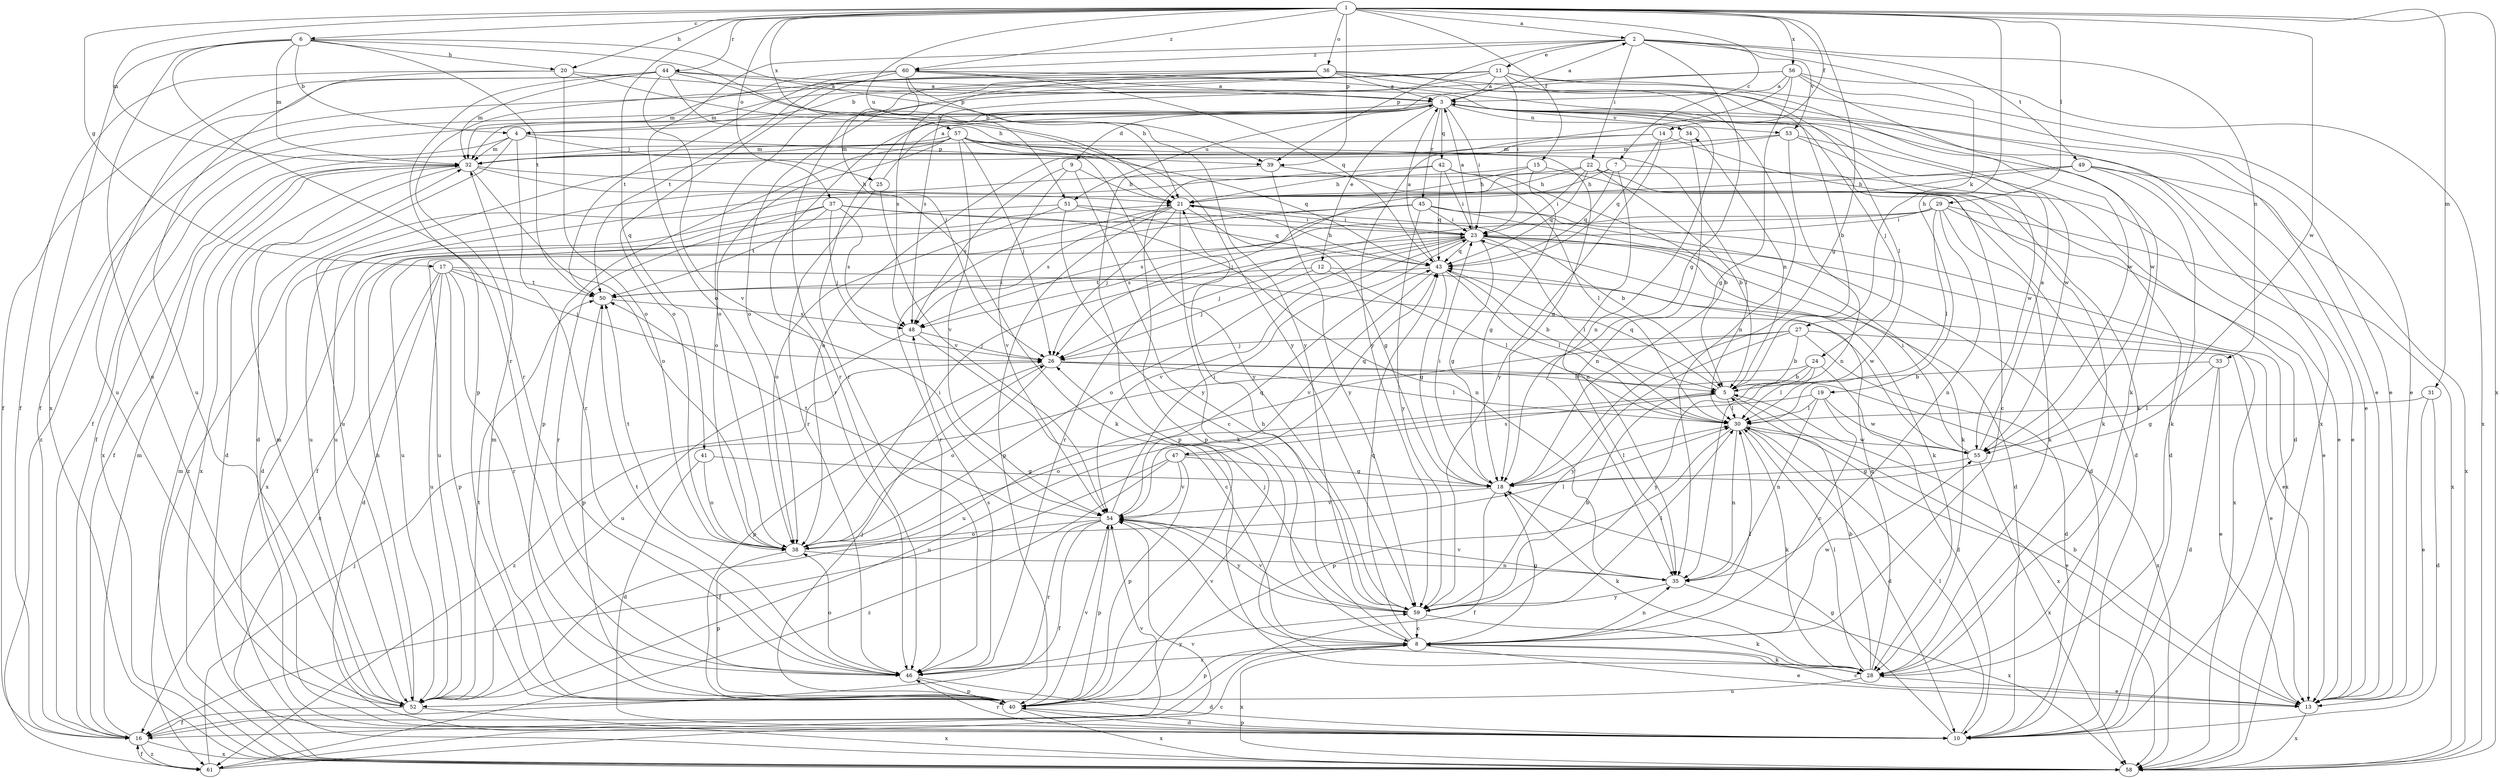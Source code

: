 strict digraph  {
	1 -> 2 [label=a];
	3 -> 2 [label=a];
	11 -> 3 [label=a];
	20 -> 3 [label=a];
	23 -> 3 [label=a];
	25 -> 3 [label=a];
	36 -> 3 [label=a];
	43 -> 3 [label=a];
	44 -> 3 [label=a];
	55 -> 3 [label=a];
	56 -> 3 [label=a];
	60 -> 3 [label=a];
	3 -> 4 [label=b];
	6 -> 4 [label=b];
	11 -> 4 [label=b];
	13 -> 5 [label=b];
	21 -> 5 [label=b];
	22 -> 5 [label=b];
	24 -> 5 [label=b];
	26 -> 5 [label=b];
	27 -> 5 [label=b];
	28 -> 5 [label=b];
	33 -> 5 [label=b];
	36 -> 5 [label=b];
	42 -> 5 [label=b];
	43 -> 5 [label=b];
	59 -> 5 [label=b];
	1 -> 6 [label=c];
	1 -> 7 [label=c];
	13 -> 8 [label=c];
	15 -> 8 [label=c];
	19 -> 8 [label=c];
	48 -> 8 [label=c];
	51 -> 8 [label=c];
	59 -> 8 [label=c];
	61 -> 8 [label=c];
	3 -> 9 [label=d];
	4 -> 10 [label=d];
	17 -> 10 [label=d];
	22 -> 10 [label=d];
	23 -> 10 [label=d];
	24 -> 10 [label=d];
	27 -> 10 [label=d];
	30 -> 10 [label=d];
	31 -> 10 [label=d];
	32 -> 10 [label=d];
	33 -> 10 [label=d];
	37 -> 10 [label=d];
	39 -> 10 [label=d];
	40 -> 10 [label=d];
	41 -> 10 [label=d];
	45 -> 10 [label=d];
	46 -> 10 [label=d];
	53 -> 10 [label=d];
	2 -> 11 [label=e];
	3 -> 12 [label=e];
	3 -> 13 [label=e];
	7 -> 13 [label=e];
	8 -> 13 [label=e];
	11 -> 13 [label=e];
	12 -> 13 [label=e];
	27 -> 13 [label=e];
	28 -> 13 [label=e];
	29 -> 13 [label=e];
	30 -> 13 [label=e];
	31 -> 13 [label=e];
	33 -> 13 [label=e];
	49 -> 13 [label=e];
	56 -> 13 [label=e];
	60 -> 13 [label=e];
	1 -> 14 [label=f];
	1 -> 15 [label=f];
	3 -> 16 [label=f];
	4 -> 16 [label=f];
	11 -> 16 [label=f];
	18 -> 16 [label=f];
	20 -> 16 [label=f];
	32 -> 16 [label=f];
	44 -> 16 [label=f];
	45 -> 16 [label=f];
	47 -> 16 [label=f];
	52 -> 16 [label=f];
	54 -> 16 [label=f];
	61 -> 16 [label=f];
	1 -> 17 [label=g];
	1 -> 18 [label=g];
	2 -> 18 [label=g];
	8 -> 18 [label=g];
	10 -> 18 [label=g];
	15 -> 18 [label=g];
	21 -> 18 [label=g];
	23 -> 18 [label=g];
	33 -> 18 [label=g];
	41 -> 18 [label=g];
	43 -> 18 [label=g];
	47 -> 18 [label=g];
	55 -> 18 [label=g];
	56 -> 18 [label=g];
	57 -> 18 [label=g];
	1 -> 19 [label=h];
	1 -> 20 [label=h];
	6 -> 20 [label=h];
	6 -> 21 [label=h];
	7 -> 21 [label=h];
	8 -> 21 [label=h];
	9 -> 21 [label=h];
	15 -> 21 [label=h];
	22 -> 21 [label=h];
	32 -> 21 [label=h];
	42 -> 21 [label=h];
	43 -> 21 [label=h];
	44 -> 21 [label=h];
	49 -> 21 [label=h];
	52 -> 21 [label=h];
	60 -> 21 [label=h];
	2 -> 22 [label=i];
	3 -> 23 [label=i];
	11 -> 23 [label=i];
	18 -> 23 [label=i];
	21 -> 23 [label=i];
	22 -> 23 [label=i];
	29 -> 23 [label=i];
	37 -> 23 [label=i];
	38 -> 23 [label=i];
	42 -> 23 [label=i];
	45 -> 23 [label=i];
	51 -> 23 [label=i];
	54 -> 23 [label=i];
	55 -> 23 [label=i];
	3 -> 24 [label=j];
	4 -> 25 [label=j];
	12 -> 26 [label=j];
	17 -> 26 [label=j];
	21 -> 26 [label=j];
	23 -> 26 [label=j];
	27 -> 26 [label=j];
	37 -> 26 [label=j];
	40 -> 26 [label=j];
	48 -> 26 [label=j];
	49 -> 26 [label=j];
	57 -> 26 [label=j];
	59 -> 26 [label=j];
	60 -> 26 [label=j];
	61 -> 26 [label=j];
	2 -> 27 [label=k];
	3 -> 28 [label=k];
	8 -> 28 [label=k];
	14 -> 28 [label=k];
	18 -> 28 [label=k];
	21 -> 28 [label=k];
	22 -> 28 [label=k];
	23 -> 28 [label=k];
	29 -> 28 [label=k];
	30 -> 28 [label=k];
	32 -> 28 [label=k];
	45 -> 28 [label=k];
	49 -> 28 [label=k];
	59 -> 28 [label=k];
	1 -> 29 [label=l];
	5 -> 30 [label=l];
	8 -> 30 [label=l];
	10 -> 30 [label=l];
	11 -> 30 [label=l];
	12 -> 30 [label=l];
	18 -> 30 [label=l];
	19 -> 30 [label=l];
	23 -> 30 [label=l];
	24 -> 30 [label=l];
	26 -> 30 [label=l];
	28 -> 30 [label=l];
	29 -> 30 [label=l];
	31 -> 30 [label=l];
	38 -> 30 [label=l];
	42 -> 30 [label=l];
	43 -> 30 [label=l];
	57 -> 30 [label=l];
	59 -> 30 [label=l];
	1 -> 31 [label=m];
	1 -> 32 [label=m];
	4 -> 32 [label=m];
	6 -> 32 [label=m];
	11 -> 32 [label=m];
	14 -> 32 [label=m];
	16 -> 32 [label=m];
	34 -> 32 [label=m];
	36 -> 32 [label=m];
	40 -> 32 [label=m];
	44 -> 32 [label=m];
	52 -> 32 [label=m];
	53 -> 32 [label=m];
	57 -> 32 [label=m];
	58 -> 32 [label=m];
	2 -> 33 [label=n];
	3 -> 34 [label=n];
	5 -> 34 [label=n];
	7 -> 35 [label=n];
	8 -> 35 [label=n];
	19 -> 35 [label=n];
	29 -> 35 [label=n];
	30 -> 35 [label=n];
	34 -> 35 [label=n];
	36 -> 35 [label=n];
	37 -> 35 [label=n];
	38 -> 35 [label=n];
	44 -> 35 [label=n];
	53 -> 35 [label=n];
	1 -> 36 [label=o];
	1 -> 37 [label=o];
	2 -> 38 [label=o];
	5 -> 38 [label=o];
	20 -> 38 [label=o];
	23 -> 38 [label=o];
	26 -> 38 [label=o];
	32 -> 38 [label=o];
	36 -> 38 [label=o];
	41 -> 38 [label=o];
	46 -> 38 [label=o];
	51 -> 38 [label=o];
	53 -> 38 [label=o];
	54 -> 38 [label=o];
	56 -> 38 [label=o];
	57 -> 38 [label=o];
	60 -> 38 [label=o];
	1 -> 39 [label=p];
	2 -> 39 [label=p];
	4 -> 39 [label=p];
	6 -> 39 [label=p];
	8 -> 40 [label=p];
	10 -> 40 [label=p];
	17 -> 40 [label=p];
	21 -> 40 [label=p];
	26 -> 40 [label=p];
	30 -> 40 [label=p];
	38 -> 40 [label=p];
	39 -> 40 [label=p];
	42 -> 40 [label=p];
	44 -> 40 [label=p];
	46 -> 40 [label=p];
	47 -> 40 [label=p];
	50 -> 40 [label=p];
	54 -> 40 [label=p];
	57 -> 40 [label=p];
	1 -> 41 [label=q];
	3 -> 42 [label=q];
	5 -> 43 [label=q];
	7 -> 43 [label=q];
	8 -> 43 [label=q];
	14 -> 43 [label=q];
	22 -> 43 [label=q];
	23 -> 43 [label=q];
	28 -> 43 [label=q];
	42 -> 43 [label=q];
	47 -> 43 [label=q];
	51 -> 43 [label=q];
	54 -> 43 [label=q];
	57 -> 43 [label=q];
	60 -> 43 [label=q];
	1 -> 44 [label=r];
	3 -> 45 [label=r];
	3 -> 46 [label=r];
	4 -> 46 [label=r];
	6 -> 46 [label=r];
	8 -> 46 [label=r];
	10 -> 46 [label=r];
	11 -> 46 [label=r];
	17 -> 46 [label=r];
	21 -> 46 [label=r];
	25 -> 46 [label=r];
	29 -> 46 [label=r];
	37 -> 46 [label=r];
	54 -> 46 [label=r];
	56 -> 46 [label=r];
	60 -> 46 [label=r];
	5 -> 47 [label=s];
	9 -> 48 [label=s];
	11 -> 48 [label=s];
	21 -> 48 [label=s];
	23 -> 48 [label=s];
	36 -> 48 [label=s];
	37 -> 48 [label=s];
	45 -> 48 [label=s];
	46 -> 48 [label=s];
	50 -> 48 [label=s];
	2 -> 49 [label=t];
	6 -> 50 [label=t];
	12 -> 50 [label=t];
	17 -> 50 [label=t];
	36 -> 50 [label=t];
	37 -> 50 [label=t];
	38 -> 50 [label=t];
	43 -> 50 [label=t];
	46 -> 50 [label=t];
	52 -> 50 [label=t];
	54 -> 50 [label=t];
	60 -> 50 [label=t];
	1 -> 51 [label=u];
	3 -> 51 [label=u];
	6 -> 52 [label=u];
	14 -> 52 [label=u];
	15 -> 52 [label=u];
	17 -> 52 [label=u];
	19 -> 52 [label=u];
	20 -> 52 [label=u];
	22 -> 52 [label=u];
	27 -> 52 [label=u];
	28 -> 52 [label=u];
	29 -> 52 [label=u];
	44 -> 52 [label=u];
	45 -> 52 [label=u];
	48 -> 52 [label=u];
	2 -> 53 [label=v];
	3 -> 53 [label=v];
	8 -> 54 [label=v];
	9 -> 54 [label=v];
	16 -> 54 [label=v];
	18 -> 54 [label=v];
	23 -> 54 [label=v];
	25 -> 54 [label=v];
	35 -> 54 [label=v];
	40 -> 54 [label=v];
	43 -> 54 [label=v];
	44 -> 54 [label=v];
	47 -> 54 [label=v];
	57 -> 54 [label=v];
	59 -> 54 [label=v];
	61 -> 54 [label=v];
	1 -> 55 [label=w];
	3 -> 55 [label=w];
	8 -> 55 [label=w];
	11 -> 55 [label=w];
	17 -> 55 [label=w];
	19 -> 55 [label=w];
	30 -> 55 [label=w];
	53 -> 55 [label=w];
	56 -> 55 [label=w];
	1 -> 56 [label=x];
	1 -> 57 [label=x];
	1 -> 58 [label=x];
	5 -> 58 [label=x];
	6 -> 58 [label=x];
	8 -> 58 [label=x];
	13 -> 58 [label=x];
	16 -> 58 [label=x];
	17 -> 58 [label=x];
	23 -> 58 [label=x];
	26 -> 58 [label=x];
	29 -> 58 [label=x];
	32 -> 58 [label=x];
	35 -> 58 [label=x];
	36 -> 58 [label=x];
	40 -> 58 [label=x];
	45 -> 58 [label=x];
	49 -> 58 [label=x];
	51 -> 58 [label=x];
	52 -> 58 [label=x];
	55 -> 58 [label=x];
	56 -> 58 [label=x];
	57 -> 58 [label=x];
	9 -> 59 [label=y];
	14 -> 59 [label=y];
	20 -> 59 [label=y];
	24 -> 59 [label=y];
	27 -> 59 [label=y];
	35 -> 59 [label=y];
	39 -> 59 [label=y];
	44 -> 59 [label=y];
	45 -> 59 [label=y];
	46 -> 59 [label=y];
	54 -> 59 [label=y];
	56 -> 59 [label=y];
	57 -> 59 [label=y];
	1 -> 60 [label=z];
	2 -> 60 [label=z];
	3 -> 61 [label=z];
	7 -> 61 [label=z];
	16 -> 61 [label=z];
	24 -> 61 [label=z];
	47 -> 61 [label=z];
}
